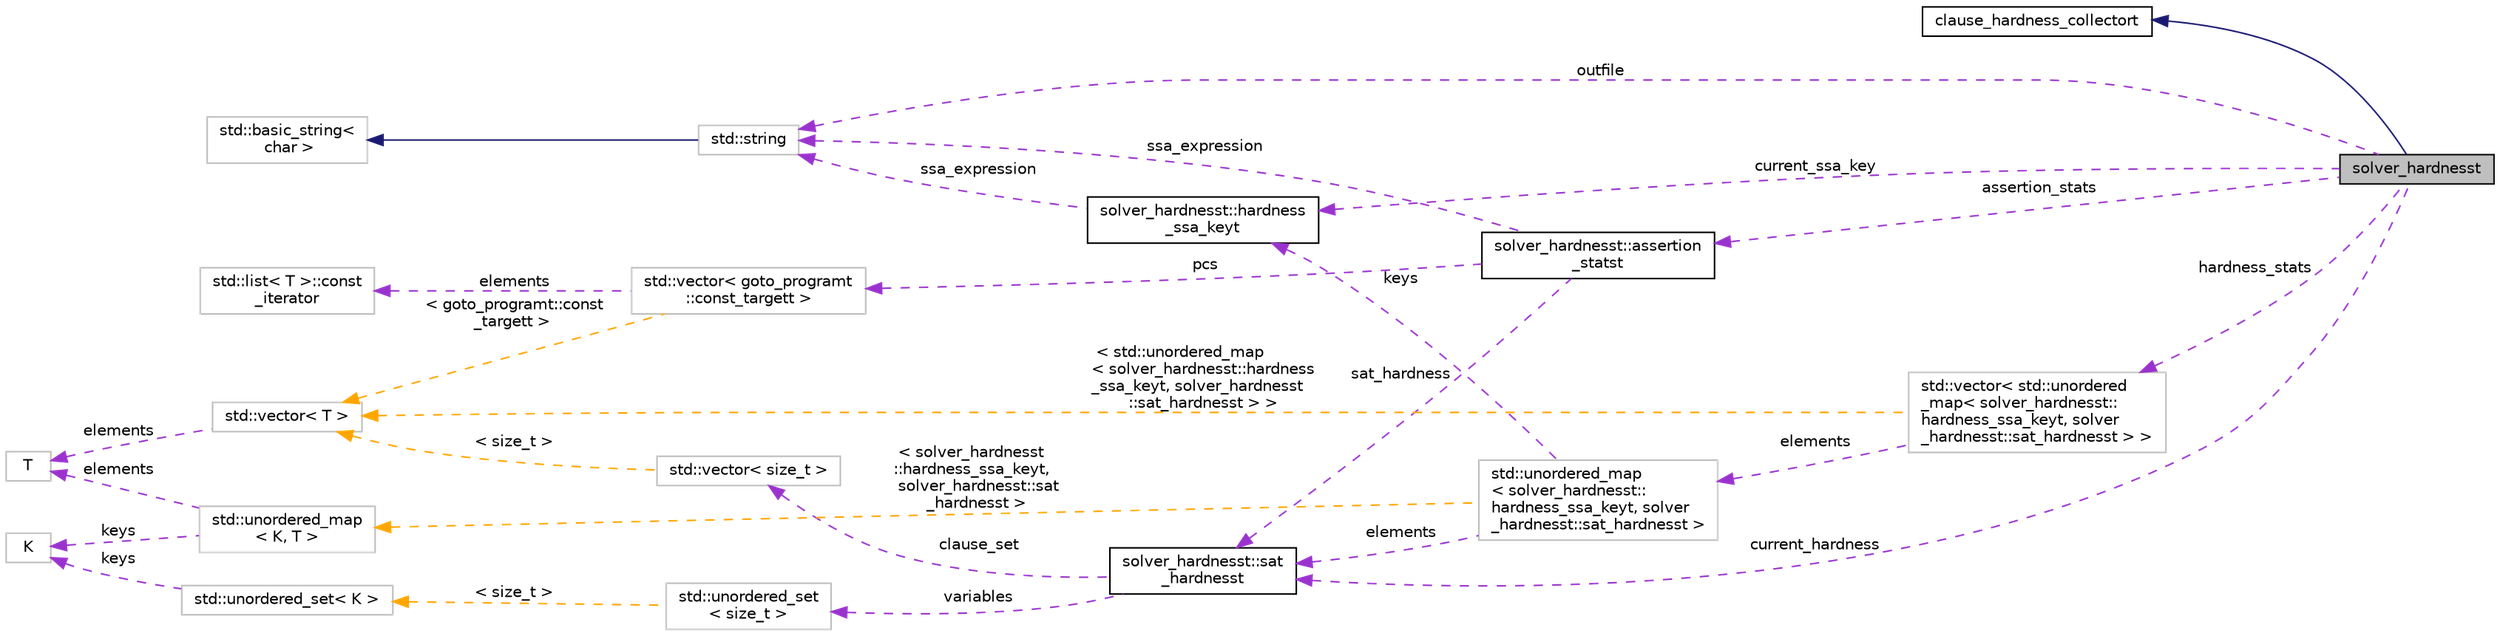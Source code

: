 digraph "solver_hardnesst"
{
 // LATEX_PDF_SIZE
  bgcolor="transparent";
  edge [fontname="Helvetica",fontsize="10",labelfontname="Helvetica",labelfontsize="10"];
  node [fontname="Helvetica",fontsize="10",shape=record];
  rankdir="LR";
  Node1 [label="solver_hardnesst",height=0.2,width=0.4,color="black", fillcolor="grey75", style="filled", fontcolor="black",tooltip="A structure that facilitates collecting the complexity statistics from a decision procedure."];
  Node2 -> Node1 [dir="back",color="midnightblue",fontsize="10",style="solid",fontname="Helvetica"];
  Node2 [label="clause_hardness_collectort",height=0.2,width=0.4,color="black",URL="$classclause__hardness__collectort.html",tooltip=" "];
  Node3 -> Node1 [dir="back",color="darkorchid3",fontsize="10",style="dashed",label=" current_hardness" ,fontname="Helvetica"];
  Node3 [label="solver_hardnesst::sat\l_hardnesst",height=0.2,width=0.4,color="black",URL="$structsolver__hardnesst_1_1sat__hardnesst.html",tooltip=" "];
  Node4 -> Node3 [dir="back",color="darkorchid3",fontsize="10",style="dashed",label=" variables" ,fontname="Helvetica"];
  Node4 [label="std::unordered_set\l\< size_t \>",height=0.2,width=0.4,color="grey75",tooltip=" "];
  Node5 -> Node4 [dir="back",color="orange",fontsize="10",style="dashed",label=" \< size_t \>" ,fontname="Helvetica"];
  Node5 [label="std::unordered_set\< K \>",height=0.2,width=0.4,color="grey75",tooltip="STL class."];
  Node6 -> Node5 [dir="back",color="darkorchid3",fontsize="10",style="dashed",label=" keys" ,fontname="Helvetica"];
  Node6 [label="K",height=0.2,width=0.4,color="grey75",tooltip=" "];
  Node7 -> Node3 [dir="back",color="darkorchid3",fontsize="10",style="dashed",label=" clause_set" ,fontname="Helvetica"];
  Node7 [label="std::vector\< size_t \>",height=0.2,width=0.4,color="grey75",tooltip=" "];
  Node8 -> Node7 [dir="back",color="orange",fontsize="10",style="dashed",label=" \< size_t \>" ,fontname="Helvetica"];
  Node8 [label="std::vector\< T \>",height=0.2,width=0.4,color="grey75",tooltip="STL class."];
  Node9 -> Node8 [dir="back",color="darkorchid3",fontsize="10",style="dashed",label=" elements" ,fontname="Helvetica"];
  Node9 [label="T",height=0.2,width=0.4,color="grey75",tooltip=" "];
  Node10 -> Node1 [dir="back",color="darkorchid3",fontsize="10",style="dashed",label=" hardness_stats" ,fontname="Helvetica"];
  Node10 [label="std::vector\< std::unordered\l_map\< solver_hardnesst::\lhardness_ssa_keyt, solver\l_hardnesst::sat_hardnesst \> \>",height=0.2,width=0.4,color="grey75",tooltip=" "];
  Node11 -> Node10 [dir="back",color="darkorchid3",fontsize="10",style="dashed",label=" elements" ,fontname="Helvetica"];
  Node11 [label="std::unordered_map\l\< solver_hardnesst::\lhardness_ssa_keyt, solver\l_hardnesst::sat_hardnesst \>",height=0.2,width=0.4,color="grey75",tooltip=" "];
  Node3 -> Node11 [dir="back",color="darkorchid3",fontsize="10",style="dashed",label=" elements" ,fontname="Helvetica"];
  Node12 -> Node11 [dir="back",color="darkorchid3",fontsize="10",style="dashed",label=" keys" ,fontname="Helvetica"];
  Node12 [label="solver_hardnesst::hardness\l_ssa_keyt",height=0.2,width=0.4,color="black",URL="$structsolver__hardnesst_1_1hardness__ssa__keyt.html",tooltip=" "];
  Node13 -> Node12 [dir="back",color="darkorchid3",fontsize="10",style="dashed",label=" ssa_expression" ,fontname="Helvetica"];
  Node13 [label="std::string",height=0.2,width=0.4,color="grey75",tooltip="STL class."];
  Node14 -> Node13 [dir="back",color="midnightblue",fontsize="10",style="solid",fontname="Helvetica"];
  Node14 [label="std::basic_string\<\l char \>",height=0.2,width=0.4,color="grey75",tooltip="STL class."];
  Node15 -> Node11 [dir="back",color="orange",fontsize="10",style="dashed",label=" \< solver_hardnesst\l::hardness_ssa_keyt,\l solver_hardnesst::sat\l_hardnesst \>" ,fontname="Helvetica"];
  Node15 [label="std::unordered_map\l\< K, T \>",height=0.2,width=0.4,color="grey75",tooltip="STL class."];
  Node6 -> Node15 [dir="back",color="darkorchid3",fontsize="10",style="dashed",label=" keys" ,fontname="Helvetica"];
  Node9 -> Node15 [dir="back",color="darkorchid3",fontsize="10",style="dashed",label=" elements" ,fontname="Helvetica"];
  Node8 -> Node10 [dir="back",color="orange",fontsize="10",style="dashed",label=" \< std::unordered_map\l\< solver_hardnesst::hardness\l_ssa_keyt, solver_hardnesst\l::sat_hardnesst \> \>" ,fontname="Helvetica"];
  Node13 -> Node1 [dir="back",color="darkorchid3",fontsize="10",style="dashed",label=" outfile" ,fontname="Helvetica"];
  Node16 -> Node1 [dir="back",color="darkorchid3",fontsize="10",style="dashed",label=" assertion_stats" ,fontname="Helvetica"];
  Node16 [label="solver_hardnesst::assertion\l_statst",height=0.2,width=0.4,color="black",URL="$structsolver__hardnesst_1_1assertion__statst.html",tooltip=" "];
  Node17 -> Node16 [dir="back",color="darkorchid3",fontsize="10",style="dashed",label=" pcs" ,fontname="Helvetica"];
  Node17 [label="std::vector\< goto_programt\l::const_targett \>",height=0.2,width=0.4,color="grey75",tooltip=" "];
  Node18 -> Node17 [dir="back",color="darkorchid3",fontsize="10",style="dashed",label=" elements" ,fontname="Helvetica"];
  Node18 [label="std::list\< T \>::const\l_iterator",height=0.2,width=0.4,color="grey75",tooltip="STL iterator class."];
  Node8 -> Node17 [dir="back",color="orange",fontsize="10",style="dashed",label=" \< goto_programt::const\l_targett \>" ,fontname="Helvetica"];
  Node3 -> Node16 [dir="back",color="darkorchid3",fontsize="10",style="dashed",label=" sat_hardness" ,fontname="Helvetica"];
  Node13 -> Node16 [dir="back",color="darkorchid3",fontsize="10",style="dashed",label=" ssa_expression" ,fontname="Helvetica"];
  Node12 -> Node1 [dir="back",color="darkorchid3",fontsize="10",style="dashed",label=" current_ssa_key" ,fontname="Helvetica"];
}
